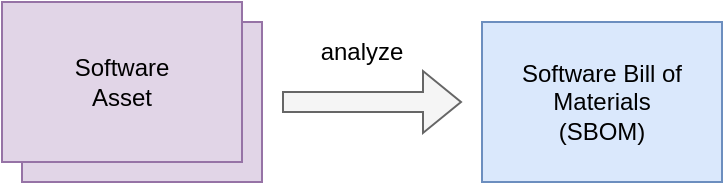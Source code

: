 <mxfile version="15.5.4" type="embed"><diagram id="i6zb2t84MIm7l2LZgkcX" name="Page-1"><mxGraphModel dx="1011" dy="739" grid="1" gridSize="10" guides="1" tooltips="1" connect="1" arrows="1" fold="1" page="1" pageScale="1" pageWidth="850" pageHeight="1100" math="0" shadow="0"><root><mxCell id="0"/><mxCell id="1" parent="0"/><mxCell id="2" value="Software&lt;br&gt;Asset" style="rounded=0;whiteSpace=wrap;html=1;fillColor=#e1d5e7;strokeColor=#9673a6;" vertex="1" parent="1"><mxGeometry x="130" y="50" width="120" height="80" as="geometry"/></mxCell><mxCell id="3" value="Software&lt;br&gt;Asset" style="rounded=0;whiteSpace=wrap;html=1;fillColor=#e1d5e7;strokeColor=#9673a6;" vertex="1" parent="1"><mxGeometry x="120" y="40" width="120" height="80" as="geometry"/></mxCell><mxCell id="4" value="" style="shape=flexArrow;endArrow=classic;html=1;rounded=0;fillColor=#f5f5f5;strokeColor=#666666;" edge="1" parent="1"><mxGeometry width="50" height="50" relative="1" as="geometry"><mxPoint x="260" y="90" as="sourcePoint"/><mxPoint x="350" y="90" as="targetPoint"/></mxGeometry></mxCell><mxCell id="5" value="Software Bill of Materials&lt;br&gt;(SBOM)" style="rounded=0;whiteSpace=wrap;html=1;fillColor=#dae8fc;strokeColor=#6c8ebf;" vertex="1" parent="1"><mxGeometry x="360" y="50" width="120" height="80" as="geometry"/></mxCell><mxCell id="6" value="analyze" style="text;html=1;strokeColor=none;fillColor=none;align=center;verticalAlign=middle;whiteSpace=wrap;rounded=0;" vertex="1" parent="1"><mxGeometry x="270" y="50" width="60" height="30" as="geometry"/></mxCell></root></mxGraphModel></diagram></mxfile>